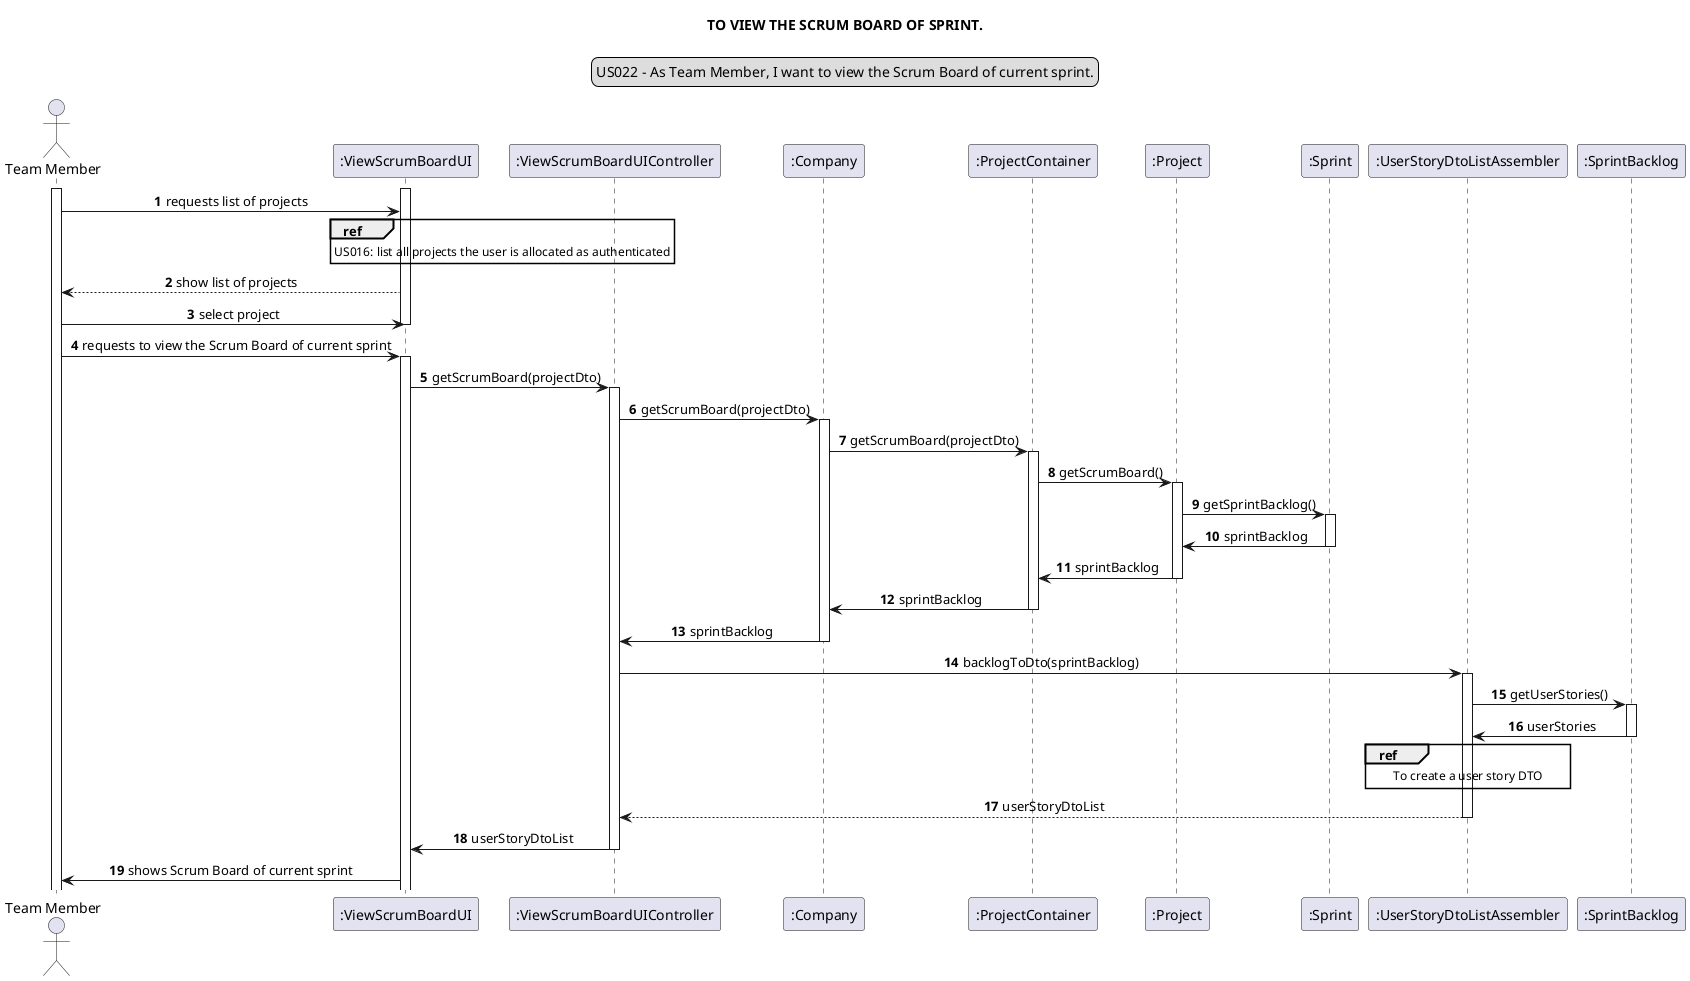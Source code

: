 @startuml
skinparam sequenceMessageAlign center
title TO VIEW THE SCRUM BOARD OF SPRINT.
legend top
US022 - As Team Member, I want to view the Scrum Board of current sprint.
end legend
autonumber
actor "Team Member" as member
participant ":ViewScrumBoardUI" as ui
participant ":ViewScrumBoardUIController" as controller
participant ":Company" as company
participant ":ProjectContainer" as projectContainer
participant ":Project" as project
participant ":Sprint" as sprint
participant ":UserStoryDtoListAssembler" as dto
participant ":SprintBacklog" as backlog


activate member
activate ui
member -> ui : requests list of projects
ref over ui: US016: list all projects the user is allocated as authenticated
ui --> member : show list of projects
member -> ui : select project
deactivate ui
member -> ui : requests to view the Scrum Board of current sprint
activate ui
"ui" -> controller : getScrumBoard(projectDto)
activate controller
"controller" -> company : getScrumBoard(projectDto)
activate company
"company" -> projectContainer : getScrumBoard(projectDto)
activate projectContainer
"projectContainer" -> project: getScrumBoard()
activate project
"project" -> sprint : getSprintBacklog()
activate sprint
"sprint" -> project : sprintBacklog
deactivate sprint
project -> projectContainer : sprintBacklog
deactivate project
projectContainer -> company : sprintBacklog
deactivate projectContainer
company-> controller : sprintBacklog
deactivate company
controller-> dto : backlogToDto(sprintBacklog)
activate dto
"dto" ->backlog: getUserStories()
activate backlog
"backlog" -> dto: userStories
deactivate backlog

ref over dto: To create a user story DTO

dto --> controller : userStoryDtoList
deactivate dto
controller -> ui : userStoryDtoList
deactivate controller
ui -> member : shows Scrum Board of current sprint

@enduml